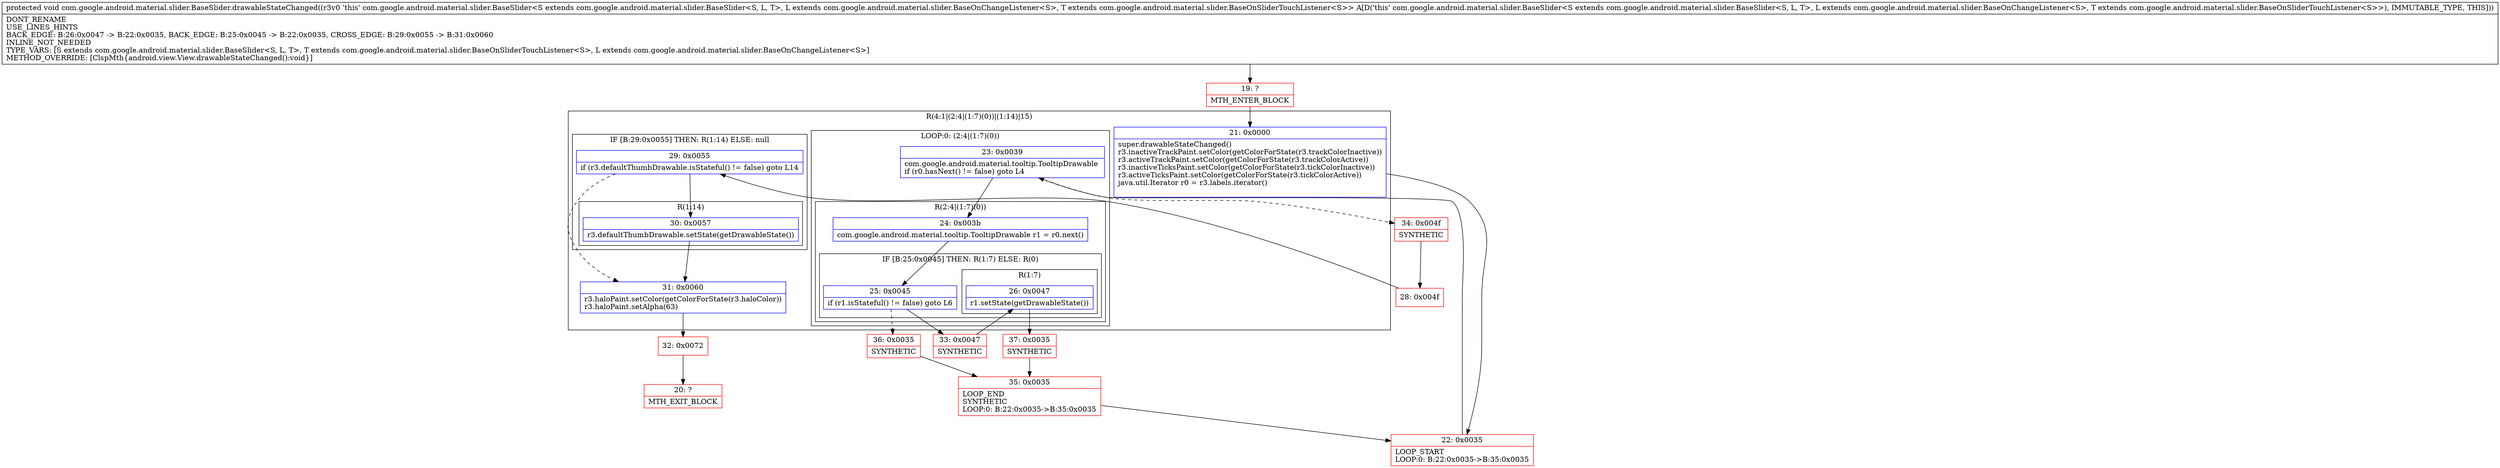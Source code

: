 digraph "CFG forcom.google.android.material.slider.BaseSlider.drawableStateChanged()V" {
subgraph cluster_Region_1775529326 {
label = "R(4:1|(2:4|(1:7)(0))|(1:14)|15)";
node [shape=record,color=blue];
Node_21 [shape=record,label="{21\:\ 0x0000|super.drawableStateChanged()\lr3.inactiveTrackPaint.setColor(getColorForState(r3.trackColorInactive))\lr3.activeTrackPaint.setColor(getColorForState(r3.trackColorActive))\lr3.inactiveTicksPaint.setColor(getColorForState(r3.tickColorInactive))\lr3.activeTicksPaint.setColor(getColorForState(r3.tickColorActive))\ljava.util.Iterator r0 = r3.labels.iterator()\l\l}"];
subgraph cluster_LoopRegion_208872832 {
label = "LOOP:0: (2:4|(1:7)(0))";
node [shape=record,color=blue];
Node_23 [shape=record,label="{23\:\ 0x0039|com.google.android.material.tooltip.TooltipDrawable \lif (r0.hasNext() != false) goto L4\l}"];
subgraph cluster_Region_353760394 {
label = "R(2:4|(1:7)(0))";
node [shape=record,color=blue];
Node_24 [shape=record,label="{24\:\ 0x003b|com.google.android.material.tooltip.TooltipDrawable r1 = r0.next()\l}"];
subgraph cluster_IfRegion_275409869 {
label = "IF [B:25:0x0045] THEN: R(1:7) ELSE: R(0)";
node [shape=record,color=blue];
Node_25 [shape=record,label="{25\:\ 0x0045|if (r1.isStateful() != false) goto L6\l}"];
subgraph cluster_Region_1512037299 {
label = "R(1:7)";
node [shape=record,color=blue];
Node_26 [shape=record,label="{26\:\ 0x0047|r1.setState(getDrawableState())\l}"];
}
subgraph cluster_Region_1331014229 {
label = "R(0)";
node [shape=record,color=blue];
}
}
}
}
subgraph cluster_IfRegion_1977530001 {
label = "IF [B:29:0x0055] THEN: R(1:14) ELSE: null";
node [shape=record,color=blue];
Node_29 [shape=record,label="{29\:\ 0x0055|if (r3.defaultThumbDrawable.isStateful() != false) goto L14\l}"];
subgraph cluster_Region_908693476 {
label = "R(1:14)";
node [shape=record,color=blue];
Node_30 [shape=record,label="{30\:\ 0x0057|r3.defaultThumbDrawable.setState(getDrawableState())\l}"];
}
}
Node_31 [shape=record,label="{31\:\ 0x0060|r3.haloPaint.setColor(getColorForState(r3.haloColor))\lr3.haloPaint.setAlpha(63)\l}"];
}
Node_19 [shape=record,color=red,label="{19\:\ ?|MTH_ENTER_BLOCK\l}"];
Node_22 [shape=record,color=red,label="{22\:\ 0x0035|LOOP_START\lLOOP:0: B:22:0x0035\-\>B:35:0x0035\l}"];
Node_33 [shape=record,color=red,label="{33\:\ 0x0047|SYNTHETIC\l}"];
Node_37 [shape=record,color=red,label="{37\:\ 0x0035|SYNTHETIC\l}"];
Node_35 [shape=record,color=red,label="{35\:\ 0x0035|LOOP_END\lSYNTHETIC\lLOOP:0: B:22:0x0035\-\>B:35:0x0035\l}"];
Node_36 [shape=record,color=red,label="{36\:\ 0x0035|SYNTHETIC\l}"];
Node_34 [shape=record,color=red,label="{34\:\ 0x004f|SYNTHETIC\l}"];
Node_28 [shape=record,color=red,label="{28\:\ 0x004f}"];
Node_32 [shape=record,color=red,label="{32\:\ 0x0072}"];
Node_20 [shape=record,color=red,label="{20\:\ ?|MTH_EXIT_BLOCK\l}"];
MethodNode[shape=record,label="{protected void com.google.android.material.slider.BaseSlider.drawableStateChanged((r3v0 'this' com.google.android.material.slider.BaseSlider\<S extends com.google.android.material.slider.BaseSlider\<S, L, T\>, L extends com.google.android.material.slider.BaseOnChangeListener\<S\>, T extends com.google.android.material.slider.BaseOnSliderTouchListener\<S\>\> A[D('this' com.google.android.material.slider.BaseSlider\<S extends com.google.android.material.slider.BaseSlider\<S, L, T\>, L extends com.google.android.material.slider.BaseOnChangeListener\<S\>, T extends com.google.android.material.slider.BaseOnSliderTouchListener\<S\>\>), IMMUTABLE_TYPE, THIS]))  | DONT_RENAME\lUSE_LINES_HINTS\lBACK_EDGE: B:26:0x0047 \-\> B:22:0x0035, BACK_EDGE: B:25:0x0045 \-\> B:22:0x0035, CROSS_EDGE: B:29:0x0055 \-\> B:31:0x0060\lINLINE_NOT_NEEDED\lTYPE_VARS: [S extends com.google.android.material.slider.BaseSlider\<S, L, T\>, T extends com.google.android.material.slider.BaseOnSliderTouchListener\<S\>, L extends com.google.android.material.slider.BaseOnChangeListener\<S\>]\lMETHOD_OVERRIDE: [ClspMth\{android.view.View.drawableStateChanged():void\}]\l}"];
MethodNode -> Node_19;Node_21 -> Node_22;
Node_23 -> Node_24;
Node_23 -> Node_34[style=dashed];
Node_24 -> Node_25;
Node_25 -> Node_33;
Node_25 -> Node_36[style=dashed];
Node_26 -> Node_37;
Node_29 -> Node_30;
Node_29 -> Node_31[style=dashed];
Node_30 -> Node_31;
Node_31 -> Node_32;
Node_19 -> Node_21;
Node_22 -> Node_23;
Node_33 -> Node_26;
Node_37 -> Node_35;
Node_35 -> Node_22;
Node_36 -> Node_35;
Node_34 -> Node_28;
Node_28 -> Node_29;
Node_32 -> Node_20;
}

